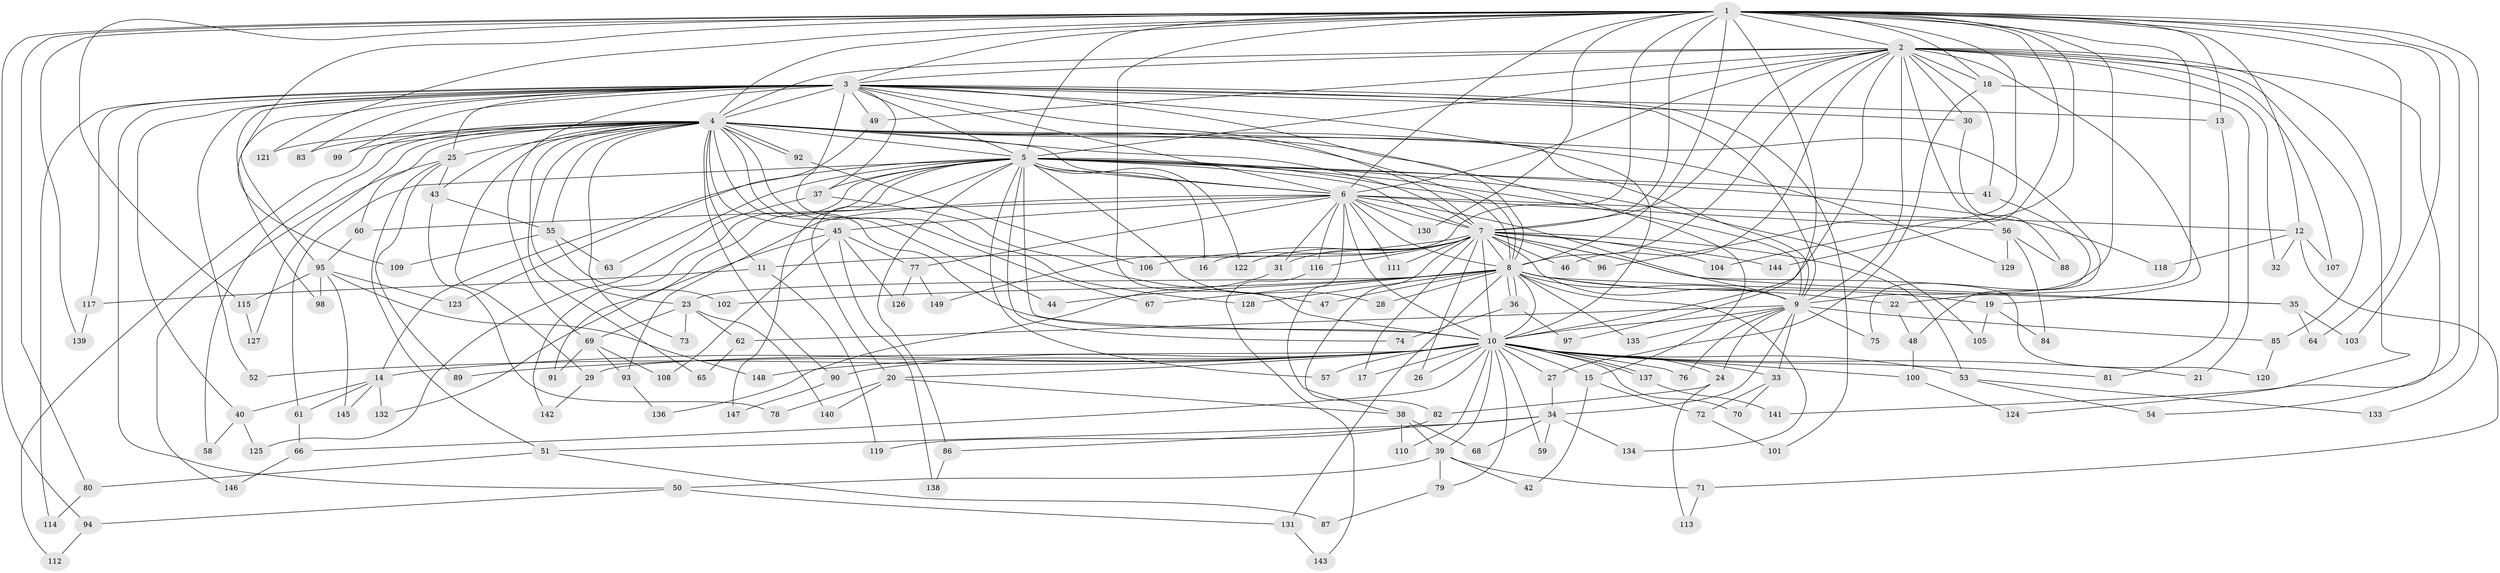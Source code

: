 // Generated by graph-tools (version 1.1) at 2025/43/03/09/25 04:43:16]
// undirected, 149 vertices, 323 edges
graph export_dot {
graph [start="1"]
  node [color=gray90,style=filled];
  1;
  2;
  3;
  4;
  5;
  6;
  7;
  8;
  9;
  10;
  11;
  12;
  13;
  14;
  15;
  16;
  17;
  18;
  19;
  20;
  21;
  22;
  23;
  24;
  25;
  26;
  27;
  28;
  29;
  30;
  31;
  32;
  33;
  34;
  35;
  36;
  37;
  38;
  39;
  40;
  41;
  42;
  43;
  44;
  45;
  46;
  47;
  48;
  49;
  50;
  51;
  52;
  53;
  54;
  55;
  56;
  57;
  58;
  59;
  60;
  61;
  62;
  63;
  64;
  65;
  66;
  67;
  68;
  69;
  70;
  71;
  72;
  73;
  74;
  75;
  76;
  77;
  78;
  79;
  80;
  81;
  82;
  83;
  84;
  85;
  86;
  87;
  88;
  89;
  90;
  91;
  92;
  93;
  94;
  95;
  96;
  97;
  98;
  99;
  100;
  101;
  102;
  103;
  104;
  105;
  106;
  107;
  108;
  109;
  110;
  111;
  112;
  113;
  114;
  115;
  116;
  117;
  118;
  119;
  120;
  121;
  122;
  123;
  124;
  125;
  126;
  127;
  128;
  129;
  130;
  131;
  132;
  133;
  134;
  135;
  136;
  137;
  138;
  139;
  140;
  141;
  142;
  143;
  144;
  145;
  146;
  147;
  148;
  149;
  1 -- 2;
  1 -- 3;
  1 -- 4;
  1 -- 5;
  1 -- 6;
  1 -- 7;
  1 -- 8;
  1 -- 9;
  1 -- 10;
  1 -- 12;
  1 -- 13;
  1 -- 18;
  1 -- 22;
  1 -- 54;
  1 -- 64;
  1 -- 80;
  1 -- 94;
  1 -- 96;
  1 -- 97;
  1 -- 103;
  1 -- 104;
  1 -- 109;
  1 -- 115;
  1 -- 121;
  1 -- 130;
  1 -- 133;
  1 -- 139;
  1 -- 144;
  1 -- 149;
  2 -- 3;
  2 -- 4;
  2 -- 5;
  2 -- 6;
  2 -- 7;
  2 -- 8;
  2 -- 9;
  2 -- 10;
  2 -- 18;
  2 -- 19;
  2 -- 30;
  2 -- 32;
  2 -- 41;
  2 -- 46;
  2 -- 49;
  2 -- 56;
  2 -- 85;
  2 -- 107;
  2 -- 124;
  2 -- 141;
  3 -- 4;
  3 -- 5;
  3 -- 6;
  3 -- 7;
  3 -- 8;
  3 -- 9;
  3 -- 10;
  3 -- 13;
  3 -- 25;
  3 -- 30;
  3 -- 37;
  3 -- 40;
  3 -- 49;
  3 -- 50;
  3 -- 52;
  3 -- 69;
  3 -- 83;
  3 -- 95;
  3 -- 98;
  3 -- 99;
  3 -- 101;
  3 -- 114;
  3 -- 117;
  3 -- 128;
  4 -- 5;
  4 -- 6;
  4 -- 7;
  4 -- 8;
  4 -- 9;
  4 -- 10;
  4 -- 11;
  4 -- 15;
  4 -- 23;
  4 -- 25;
  4 -- 29;
  4 -- 43;
  4 -- 44;
  4 -- 45;
  4 -- 48;
  4 -- 55;
  4 -- 58;
  4 -- 60;
  4 -- 65;
  4 -- 67;
  4 -- 73;
  4 -- 83;
  4 -- 90;
  4 -- 92;
  4 -- 92;
  4 -- 99;
  4 -- 112;
  4 -- 121;
  4 -- 127;
  4 -- 129;
  5 -- 6;
  5 -- 7;
  5 -- 8;
  5 -- 9;
  5 -- 10;
  5 -- 14;
  5 -- 16;
  5 -- 20;
  5 -- 28;
  5 -- 37;
  5 -- 41;
  5 -- 57;
  5 -- 61;
  5 -- 63;
  5 -- 74;
  5 -- 86;
  5 -- 91;
  5 -- 105;
  5 -- 118;
  5 -- 122;
  5 -- 142;
  5 -- 147;
  6 -- 7;
  6 -- 8;
  6 -- 9;
  6 -- 10;
  6 -- 12;
  6 -- 31;
  6 -- 38;
  6 -- 45;
  6 -- 56;
  6 -- 60;
  6 -- 77;
  6 -- 93;
  6 -- 111;
  6 -- 116;
  6 -- 130;
  7 -- 8;
  7 -- 9;
  7 -- 10;
  7 -- 11;
  7 -- 16;
  7 -- 17;
  7 -- 26;
  7 -- 31;
  7 -- 35;
  7 -- 46;
  7 -- 53;
  7 -- 82;
  7 -- 96;
  7 -- 104;
  7 -- 106;
  7 -- 111;
  7 -- 116;
  7 -- 120;
  7 -- 122;
  7 -- 144;
  8 -- 9;
  8 -- 10;
  8 -- 19;
  8 -- 22;
  8 -- 23;
  8 -- 28;
  8 -- 35;
  8 -- 36;
  8 -- 36;
  8 -- 44;
  8 -- 47;
  8 -- 67;
  8 -- 102;
  8 -- 128;
  8 -- 131;
  8 -- 134;
  8 -- 135;
  9 -- 10;
  9 -- 24;
  9 -- 33;
  9 -- 34;
  9 -- 62;
  9 -- 75;
  9 -- 76;
  9 -- 85;
  9 -- 135;
  10 -- 14;
  10 -- 15;
  10 -- 17;
  10 -- 20;
  10 -- 21;
  10 -- 24;
  10 -- 26;
  10 -- 27;
  10 -- 29;
  10 -- 33;
  10 -- 39;
  10 -- 52;
  10 -- 53;
  10 -- 57;
  10 -- 59;
  10 -- 66;
  10 -- 70;
  10 -- 76;
  10 -- 79;
  10 -- 81;
  10 -- 89;
  10 -- 90;
  10 -- 100;
  10 -- 110;
  10 -- 137;
  10 -- 137;
  10 -- 148;
  11 -- 117;
  11 -- 119;
  12 -- 32;
  12 -- 71;
  12 -- 107;
  12 -- 118;
  13 -- 81;
  14 -- 40;
  14 -- 61;
  14 -- 132;
  14 -- 145;
  15 -- 42;
  15 -- 72;
  18 -- 21;
  18 -- 27;
  19 -- 84;
  19 -- 105;
  20 -- 38;
  20 -- 78;
  20 -- 140;
  22 -- 48;
  23 -- 62;
  23 -- 69;
  23 -- 73;
  23 -- 140;
  24 -- 82;
  24 -- 113;
  25 -- 43;
  25 -- 51;
  25 -- 89;
  25 -- 146;
  27 -- 34;
  29 -- 142;
  30 -- 88;
  31 -- 136;
  33 -- 70;
  33 -- 72;
  34 -- 51;
  34 -- 59;
  34 -- 68;
  34 -- 86;
  34 -- 134;
  35 -- 64;
  35 -- 103;
  36 -- 74;
  36 -- 97;
  37 -- 47;
  37 -- 125;
  38 -- 39;
  38 -- 68;
  38 -- 110;
  39 -- 42;
  39 -- 50;
  39 -- 71;
  39 -- 79;
  40 -- 58;
  40 -- 125;
  41 -- 75;
  43 -- 55;
  43 -- 78;
  45 -- 77;
  45 -- 108;
  45 -- 126;
  45 -- 132;
  45 -- 138;
  48 -- 100;
  49 -- 123;
  50 -- 94;
  50 -- 131;
  51 -- 80;
  51 -- 87;
  53 -- 54;
  53 -- 133;
  55 -- 63;
  55 -- 102;
  55 -- 109;
  56 -- 84;
  56 -- 88;
  56 -- 129;
  60 -- 95;
  61 -- 66;
  62 -- 65;
  66 -- 146;
  69 -- 91;
  69 -- 93;
  69 -- 108;
  71 -- 113;
  72 -- 101;
  77 -- 126;
  77 -- 149;
  79 -- 87;
  80 -- 114;
  82 -- 119;
  85 -- 120;
  86 -- 138;
  90 -- 147;
  92 -- 106;
  93 -- 136;
  94 -- 112;
  95 -- 98;
  95 -- 115;
  95 -- 123;
  95 -- 145;
  95 -- 148;
  100 -- 124;
  115 -- 127;
  116 -- 143;
  117 -- 139;
  131 -- 143;
  137 -- 141;
}
